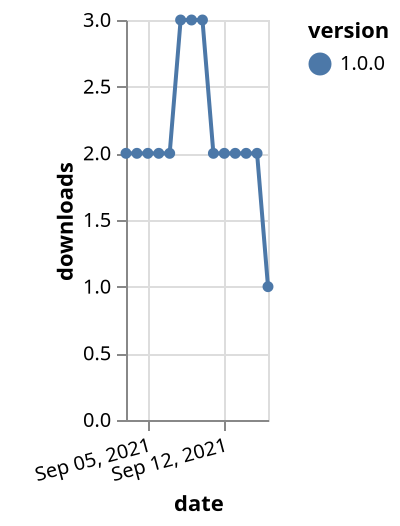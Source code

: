 {"$schema": "https://vega.github.io/schema/vega-lite/v5.json", "description": "A simple bar chart with embedded data.", "data": {"values": [{"date": "2021-09-03", "total": 2138, "delta": 2, "version": "1.0.0"}, {"date": "2021-09-04", "total": 2140, "delta": 2, "version": "1.0.0"}, {"date": "2021-09-05", "total": 2142, "delta": 2, "version": "1.0.0"}, {"date": "2021-09-06", "total": 2144, "delta": 2, "version": "1.0.0"}, {"date": "2021-09-07", "total": 2146, "delta": 2, "version": "1.0.0"}, {"date": "2021-09-08", "total": 2149, "delta": 3, "version": "1.0.0"}, {"date": "2021-09-09", "total": 2152, "delta": 3, "version": "1.0.0"}, {"date": "2021-09-10", "total": 2155, "delta": 3, "version": "1.0.0"}, {"date": "2021-09-11", "total": 2157, "delta": 2, "version": "1.0.0"}, {"date": "2021-09-12", "total": 2159, "delta": 2, "version": "1.0.0"}, {"date": "2021-09-13", "total": 2161, "delta": 2, "version": "1.0.0"}, {"date": "2021-09-14", "total": 2163, "delta": 2, "version": "1.0.0"}, {"date": "2021-09-15", "total": 2165, "delta": 2, "version": "1.0.0"}, {"date": "2021-09-16", "total": 2166, "delta": 1, "version": "1.0.0"}]}, "width": "container", "mark": {"type": "line", "point": {"filled": true}}, "encoding": {"x": {"field": "date", "type": "temporal", "timeUnit": "yearmonthdate", "title": "date", "axis": {"labelAngle": -15}}, "y": {"field": "delta", "type": "quantitative", "title": "downloads"}, "color": {"field": "version", "type": "nominal"}, "tooltip": {"field": "delta"}}}